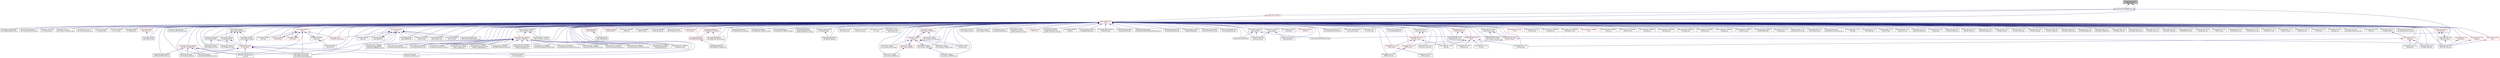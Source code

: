 digraph "libraries/AP_HAL/utility/BetterStream.h"
{
 // INTERACTIVE_SVG=YES
  edge [fontname="Helvetica",fontsize="10",labelfontname="Helvetica",labelfontsize="10"];
  node [fontname="Helvetica",fontsize="10",shape=record];
  Node1 [label="libraries/AP_HAL/utility\l/BetterStream.h",height=0.2,width=0.4,color="black", fillcolor="grey75", style="filled", fontcolor="black"];
  Node1 -> Node2 [dir="back",color="midnightblue",fontsize="10",style="solid",fontname="Helvetica"];
  Node2 [label="libraries/AP_HAL/UARTDriver.h",height=0.2,width=0.4,color="black", fillcolor="white", style="filled",URL="$UARTDriver_8h.html"];
  Node2 -> Node3 [dir="back",color="midnightblue",fontsize="10",style="solid",fontname="Helvetica"];
  Node3 [label="libraries/AP_HAL/HAL.h",height=0.2,width=0.4,color="red", fillcolor="white", style="filled",URL="$HAL_8h.html"];
  Node3 -> Node4 [dir="back",color="midnightblue",fontsize="10",style="solid",fontname="Helvetica"];
  Node4 [label="libraries/AP_HAL/AP\l_HAL.h",height=0.2,width=0.4,color="red", fillcolor="white", style="filled",URL="$AP__HAL_8h.html"];
  Node4 -> Node5 [dir="back",color="midnightblue",fontsize="10",style="solid",fontname="Helvetica"];
  Node5 [label="libraries/AC_AttitudeControl\l/AC_AttitudeControl.cpp",height=0.2,width=0.4,color="black", fillcolor="white", style="filled",URL="$AC__AttitudeControl_8cpp.html"];
  Node4 -> Node6 [dir="back",color="midnightblue",fontsize="10",style="solid",fontname="Helvetica"];
  Node6 [label="libraries/AC_AttitudeControl\l/AC_AttitudeControl_Heli.cpp",height=0.2,width=0.4,color="black", fillcolor="white", style="filled",URL="$AC__AttitudeControl__Heli_8cpp.html"];
  Node4 -> Node7 [dir="back",color="midnightblue",fontsize="10",style="solid",fontname="Helvetica"];
  Node7 [label="libraries/AC_AttitudeControl\l/AC_AttitudeControl_Multi.cpp",height=0.2,width=0.4,color="black", fillcolor="white", style="filled",URL="$AC__AttitudeControl__Multi_8cpp.html"];
  Node4 -> Node8 [dir="back",color="midnightblue",fontsize="10",style="solid",fontname="Helvetica"];
  Node8 [label="libraries/AC_AttitudeControl\l/AC_PosControl.cpp",height=0.2,width=0.4,color="black", fillcolor="white", style="filled",URL="$AC__PosControl_8cpp.html"];
  Node4 -> Node9 [dir="back",color="midnightblue",fontsize="10",style="solid",fontname="Helvetica"];
  Node9 [label="libraries/AC_Fence\l/AC_Fence.cpp",height=0.2,width=0.4,color="black", fillcolor="white", style="filled",URL="$AC__Fence_8cpp.html"];
  Node4 -> Node10 [dir="back",color="midnightblue",fontsize="10",style="solid",fontname="Helvetica"];
  Node10 [label="libraries/AC_InputManager\l/AC_InputManager.cpp",height=0.2,width=0.4,color="black", fillcolor="white", style="filled",URL="$AC__InputManager_8cpp.html"];
  Node4 -> Node11 [dir="back",color="midnightblue",fontsize="10",style="solid",fontname="Helvetica"];
  Node11 [label="libraries/AC_InputManager\l/AC_InputManager_Heli.cpp",height=0.2,width=0.4,color="black", fillcolor="white", style="filled",URL="$AC__InputManager__Heli_8cpp.html"];
  Node4 -> Node12 [dir="back",color="midnightblue",fontsize="10",style="solid",fontname="Helvetica"];
  Node12 [label="libraries/AC_PID/examples\l/AC_PID_test/AC_PID_test.cpp",height=0.2,width=0.4,color="black", fillcolor="white", style="filled",URL="$AC__PID__test_8cpp.html"];
  Node4 -> Node13 [dir="back",color="midnightblue",fontsize="10",style="solid",fontname="Helvetica"];
  Node13 [label="libraries/AC_PrecLand\l/AC_PrecLand.cpp",height=0.2,width=0.4,color="black", fillcolor="white", style="filled",URL="$AC__PrecLand_8cpp.html"];
  Node4 -> Node14 [dir="back",color="midnightblue",fontsize="10",style="solid",fontname="Helvetica"];
  Node14 [label="libraries/AC_PrecLand\l/AC_PrecLand_Companion.cpp",height=0.2,width=0.4,color="black", fillcolor="white", style="filled",URL="$AC__PrecLand__Companion_8cpp.html"];
  Node4 -> Node15 [dir="back",color="midnightblue",fontsize="10",style="solid",fontname="Helvetica"];
  Node15 [label="libraries/AC_PrecLand\l/AC_PrecLand_IRLock.cpp",height=0.2,width=0.4,color="black", fillcolor="white", style="filled",URL="$AC__PrecLand__IRLock_8cpp.html"];
  Node4 -> Node16 [dir="back",color="midnightblue",fontsize="10",style="solid",fontname="Helvetica"];
  Node16 [label="libraries/AC_Sprayer\l/AC_Sprayer.cpp",height=0.2,width=0.4,color="black", fillcolor="white", style="filled",URL="$AC__Sprayer_8cpp.html"];
  Node4 -> Node17 [dir="back",color="midnightblue",fontsize="10",style="solid",fontname="Helvetica"];
  Node17 [label="libraries/AC_WPNav\l/AC_Circle.cpp",height=0.2,width=0.4,color="black", fillcolor="white", style="filled",URL="$AC__Circle_8cpp.html"];
  Node4 -> Node18 [dir="back",color="midnightblue",fontsize="10",style="solid",fontname="Helvetica"];
  Node18 [label="libraries/AC_WPNav\l/AC_WPNav.cpp",height=0.2,width=0.4,color="black", fillcolor="white", style="filled",URL="$AC__WPNav_8cpp.html"];
  Node4 -> Node19 [dir="back",color="midnightblue",fontsize="10",style="solid",fontname="Helvetica"];
  Node19 [label="libraries/AP_ADC/AP\l_ADC_ADS7844.h",height=0.2,width=0.4,color="red", fillcolor="white", style="filled",URL="$AP__ADC__ADS7844_8h.html"];
  Node19 -> Node20 [dir="back",color="midnightblue",fontsize="10",style="solid",fontname="Helvetica"];
  Node20 [label="libraries/AP_ADC/AP\l_ADC_ADS7844.cpp",height=0.2,width=0.4,color="black", fillcolor="white", style="filled",URL="$AP__ADC__ADS7844_8cpp.html"];
  Node4 -> Node21 [dir="back",color="midnightblue",fontsize="10",style="solid",fontname="Helvetica"];
  Node21 [label="libraries/AP_ADC/AP\l_ADC_ADS1115.h",height=0.2,width=0.4,color="red", fillcolor="white", style="filled",URL="$AP__ADC__ADS1115_8h.html"];
  Node21 -> Node22 [dir="back",color="midnightblue",fontsize="10",style="solid",fontname="Helvetica"];
  Node22 [label="libraries/AP_ADC/AP\l_ADC_ADS1115.cpp",height=0.2,width=0.4,color="black", fillcolor="white", style="filled",URL="$AP__ADC__ADS1115_8cpp.html"];
  Node4 -> Node22 [dir="back",color="midnightblue",fontsize="10",style="solid",fontname="Helvetica"];
  Node4 -> Node20 [dir="back",color="midnightblue",fontsize="10",style="solid",fontname="Helvetica"];
  Node4 -> Node23 [dir="back",color="midnightblue",fontsize="10",style="solid",fontname="Helvetica"];
  Node23 [label="libraries/AP_ADC/examples\l/AP_ADC_test/AP_ADC_test.cpp",height=0.2,width=0.4,color="black", fillcolor="white", style="filled",URL="$AP__ADC__test_8cpp.html"];
  Node4 -> Node24 [dir="back",color="midnightblue",fontsize="10",style="solid",fontname="Helvetica"];
  Node24 [label="libraries/AP_ADC_AnalogSource\l/AP_ADC_AnalogSource.h",height=0.2,width=0.4,color="red", fillcolor="white", style="filled",URL="$AP__ADC__AnalogSource_8h.html"];
  Node24 -> Node25 [dir="back",color="midnightblue",fontsize="10",style="solid",fontname="Helvetica"];
  Node25 [label="libraries/AP_AHRS/examples\l/AHRS_Test/AHRS_Test.cpp",height=0.2,width=0.4,color="black", fillcolor="white", style="filled",URL="$AHRS__Test_8cpp.html"];
  Node24 -> Node26 [dir="back",color="midnightblue",fontsize="10",style="solid",fontname="Helvetica"];
  Node26 [label="libraries/AP_Airspeed\l/AP_Airspeed_analog.cpp",height=0.2,width=0.4,color="black", fillcolor="white", style="filled",URL="$AP__Airspeed__analog_8cpp.html"];
  Node24 -> Node27 [dir="back",color="midnightblue",fontsize="10",style="solid",fontname="Helvetica"];
  Node27 [label="libraries/AP_Airspeed\l/examples/Airspeed/Airspeed.cpp",height=0.2,width=0.4,color="black", fillcolor="white", style="filled",URL="$Airspeed_8cpp.html"];
  Node24 -> Node28 [dir="back",color="midnightblue",fontsize="10",style="solid",fontname="Helvetica"];
  Node28 [label="libraries/AP_GPS/examples\l/GPS_AUTO_test/GPS_AUTO\l_test.cpp",height=0.2,width=0.4,color="black", fillcolor="white", style="filled",URL="$GPS__AUTO__test_8cpp.html"];
  Node24 -> Node29 [dir="back",color="midnightblue",fontsize="10",style="solid",fontname="Helvetica"];
  Node29 [label="libraries/AP_GPS/examples\l/GPS_UBLOX_passthrough\l/GPS_UBLOX_passthrough.cpp",height=0.2,width=0.4,color="black", fillcolor="white", style="filled",URL="$GPS__UBLOX__passthrough_8cpp.html"];
  Node4 -> Node30 [dir="back",color="midnightblue",fontsize="10",style="solid",fontname="Helvetica"];
  Node30 [label="libraries/AP_AHRS/AP\l_AHRS_NavEKF.h",height=0.2,width=0.4,color="red", fillcolor="white", style="filled",URL="$AP__AHRS__NavEKF_8h.html"];
  Node4 -> Node31 [dir="back",color="midnightblue",fontsize="10",style="solid",fontname="Helvetica"];
  Node31 [label="libraries/AP_AHRS/AP\l_AHRS.cpp",height=0.2,width=0.4,color="black", fillcolor="white", style="filled",URL="$AP__AHRS_8cpp.html"];
  Node4 -> Node32 [dir="back",color="midnightblue",fontsize="10",style="solid",fontname="Helvetica"];
  Node32 [label="libraries/AP_AHRS/AP\l_AHRS_DCM.cpp",height=0.2,width=0.4,color="black", fillcolor="white", style="filled",URL="$AP__AHRS__DCM_8cpp.html"];
  Node4 -> Node33 [dir="back",color="midnightblue",fontsize="10",style="solid",fontname="Helvetica"];
  Node33 [label="libraries/AP_AHRS/AP\l_AHRS_NavEKF.cpp",height=0.2,width=0.4,color="black", fillcolor="white", style="filled",URL="$AP__AHRS__NavEKF_8cpp.html"];
  Node4 -> Node25 [dir="back",color="midnightblue",fontsize="10",style="solid",fontname="Helvetica"];
  Node4 -> Node34 [dir="back",color="midnightblue",fontsize="10",style="solid",fontname="Helvetica"];
  Node34 [label="libraries/AP_Airspeed\l/Airspeed_Calibration.cpp",height=0.2,width=0.4,color="black", fillcolor="white", style="filled",URL="$Airspeed__Calibration_8cpp.html"];
  Node4 -> Node35 [dir="back",color="midnightblue",fontsize="10",style="solid",fontname="Helvetica"];
  Node35 [label="libraries/AP_Airspeed\l/AP_Airspeed.h",height=0.2,width=0.4,color="red", fillcolor="white", style="filled",URL="$AP__Airspeed_8h.html"];
  Node35 -> Node34 [dir="back",color="midnightblue",fontsize="10",style="solid",fontname="Helvetica"];
  Node35 -> Node36 [dir="back",color="midnightblue",fontsize="10",style="solid",fontname="Helvetica"];
  Node36 [label="libraries/AP_Airspeed\l/AP_Airspeed.cpp",height=0.2,width=0.4,color="black", fillcolor="white", style="filled",URL="$AP__Airspeed_8cpp.html"];
  Node35 -> Node26 [dir="back",color="midnightblue",fontsize="10",style="solid",fontname="Helvetica"];
  Node35 -> Node27 [dir="back",color="midnightblue",fontsize="10",style="solid",fontname="Helvetica"];
  Node35 -> Node28 [dir="back",color="midnightblue",fontsize="10",style="solid",fontname="Helvetica"];
  Node35 -> Node29 [dir="back",color="midnightblue",fontsize="10",style="solid",fontname="Helvetica"];
  Node4 -> Node37 [dir="back",color="midnightblue",fontsize="10",style="solid",fontname="Helvetica"];
  Node37 [label="libraries/AP_Airspeed\l/AP_Airspeed_Backend.h",height=0.2,width=0.4,color="black", fillcolor="white", style="filled",URL="$AP__Airspeed__Backend_8h.html"];
  Node37 -> Node35 [dir="back",color="midnightblue",fontsize="10",style="solid",fontname="Helvetica"];
  Node37 -> Node38 [dir="back",color="midnightblue",fontsize="10",style="solid",fontname="Helvetica"];
  Node38 [label="libraries/AP_Airspeed\l/AP_Airspeed_analog.h",height=0.2,width=0.4,color="black", fillcolor="white", style="filled",URL="$AP__Airspeed__analog_8h.html"];
  Node38 -> Node35 [dir="back",color="midnightblue",fontsize="10",style="solid",fontname="Helvetica"];
  Node37 -> Node39 [dir="back",color="midnightblue",fontsize="10",style="solid",fontname="Helvetica"];
  Node39 [label="libraries/AP_Airspeed\l/AP_Airspeed_PX4.h",height=0.2,width=0.4,color="black", fillcolor="white", style="filled",URL="$AP__Airspeed__PX4_8h.html"];
  Node39 -> Node35 [dir="back",color="midnightblue",fontsize="10",style="solid",fontname="Helvetica"];
  Node39 -> Node40 [dir="back",color="midnightblue",fontsize="10",style="solid",fontname="Helvetica"];
  Node40 [label="libraries/AP_Airspeed\l/AP_Airspeed_PX4.cpp",height=0.2,width=0.4,color="black", fillcolor="white", style="filled",URL="$AP__Airspeed__PX4_8cpp.html"];
  Node37 -> Node41 [dir="back",color="midnightblue",fontsize="10",style="solid",fontname="Helvetica"];
  Node41 [label="libraries/AP_Airspeed\l/AP_Airspeed_I2C.h",height=0.2,width=0.4,color="black", fillcolor="white", style="filled",URL="$AP__Airspeed__I2C_8h.html"];
  Node41 -> Node35 [dir="back",color="midnightblue",fontsize="10",style="solid",fontname="Helvetica"];
  Node41 -> Node42 [dir="back",color="midnightblue",fontsize="10",style="solid",fontname="Helvetica"];
  Node42 [label="libraries/AP_Airspeed\l/AP_Airspeed_I2C.cpp",height=0.2,width=0.4,color="black", fillcolor="white", style="filled",URL="$AP__Airspeed__I2C_8cpp.html"];
  Node4 -> Node38 [dir="back",color="midnightblue",fontsize="10",style="solid",fontname="Helvetica"];
  Node4 -> Node39 [dir="back",color="midnightblue",fontsize="10",style="solid",fontname="Helvetica"];
  Node4 -> Node41 [dir="back",color="midnightblue",fontsize="10",style="solid",fontname="Helvetica"];
  Node4 -> Node36 [dir="back",color="midnightblue",fontsize="10",style="solid",fontname="Helvetica"];
  Node4 -> Node26 [dir="back",color="midnightblue",fontsize="10",style="solid",fontname="Helvetica"];
  Node4 -> Node42 [dir="back",color="midnightblue",fontsize="10",style="solid",fontname="Helvetica"];
  Node4 -> Node43 [dir="back",color="midnightblue",fontsize="10",style="solid",fontname="Helvetica"];
  Node43 [label="libraries/AP_Airspeed\l/AP_Airspeed_I2C_PX4.h",height=0.2,width=0.4,color="black", fillcolor="white", style="filled",URL="$AP__Airspeed__I2C__PX4_8h.html"];
  Node4 -> Node40 [dir="back",color="midnightblue",fontsize="10",style="solid",fontname="Helvetica"];
  Node4 -> Node27 [dir="back",color="midnightblue",fontsize="10",style="solid",fontname="Helvetica"];
  Node4 -> Node44 [dir="back",color="midnightblue",fontsize="10",style="solid",fontname="Helvetica"];
  Node44 [label="libraries/AP_Arming\l/AP_Arming.h",height=0.2,width=0.4,color="red", fillcolor="white", style="filled",URL="$AP__Arming_8h.html"];
  Node4 -> Node45 [dir="back",color="midnightblue",fontsize="10",style="solid",fontname="Helvetica"];
  Node45 [label="libraries/AP_Baro/AP\l_Baro.h",height=0.2,width=0.4,color="red", fillcolor="white", style="filled",URL="$AP__Baro_8h.html"];
  Node45 -> Node46 [dir="back",color="midnightblue",fontsize="10",style="solid",fontname="Helvetica"];
  Node46 [label="libraries/AP_Baro/AP\l_Baro.cpp",height=0.2,width=0.4,color="black", fillcolor="white", style="filled",URL="$AP__Baro_8cpp.html"];
  Node45 -> Node47 [dir="back",color="midnightblue",fontsize="10",style="solid",fontname="Helvetica"];
  Node47 [label="libraries/AP_Baro/AP\l_Baro_MS5611.h",height=0.2,width=0.4,color="black", fillcolor="white", style="filled",URL="$AP__Baro__MS5611_8h.html"];
  Node47 -> Node45 [dir="back",color="midnightblue",fontsize="10",style="solid",fontname="Helvetica"];
  Node45 -> Node48 [dir="back",color="midnightblue",fontsize="10",style="solid",fontname="Helvetica"];
  Node48 [label="libraries/AP_Baro/AP\l_Baro_BMP085.cpp",height=0.2,width=0.4,color="black", fillcolor="white", style="filled",URL="$AP__Baro__BMP085_8cpp.html"];
  Node45 -> Node49 [dir="back",color="midnightblue",fontsize="10",style="solid",fontname="Helvetica"];
  Node49 [label="libraries/AP_Baro/AP\l_Baro_HIL.cpp",height=0.2,width=0.4,color="black", fillcolor="white", style="filled",URL="$AP__Baro__HIL_8cpp.html"];
  Node45 -> Node50 [dir="back",color="midnightblue",fontsize="10",style="solid",fontname="Helvetica"];
  Node50 [label="libraries/AP_Baro/AP\l_Baro_MS5611.cpp",height=0.2,width=0.4,color="black", fillcolor="white", style="filled",URL="$AP__Baro__MS5611_8cpp.html"];
  Node45 -> Node51 [dir="back",color="midnightblue",fontsize="10",style="solid",fontname="Helvetica"];
  Node51 [label="libraries/AP_Baro/AP\l_Baro_PX4.cpp",height=0.2,width=0.4,color="black", fillcolor="white", style="filled",URL="$AP__Baro__PX4_8cpp.html"];
  Node45 -> Node52 [dir="back",color="midnightblue",fontsize="10",style="solid",fontname="Helvetica"];
  Node52 [label="libraries/AP_Baro/examples\l/BARO_generic/BARO_generic.cpp",height=0.2,width=0.4,color="black", fillcolor="white", style="filled",URL="$BARO__generic_8cpp.html"];
  Node45 -> Node53 [dir="back",color="midnightblue",fontsize="10",style="solid",fontname="Helvetica"];
  Node53 [label="libraries/AP_Frsky\l_Telem/AP_Frsky_Telem.h",height=0.2,width=0.4,color="red", fillcolor="white", style="filled",URL="$AP__Frsky__Telem_8h.html"];
  Node45 -> Node28 [dir="back",color="midnightblue",fontsize="10",style="solid",fontname="Helvetica"];
  Node45 -> Node29 [dir="back",color="midnightblue",fontsize="10",style="solid",fontname="Helvetica"];
  Node45 -> Node54 [dir="back",color="midnightblue",fontsize="10",style="solid",fontname="Helvetica"];
  Node54 [label="libraries/AP_HAL_FLYMAPLE\l/examples/AP_Baro_BMP085\l_test/AP_Baro_BMP085_test.cpp",height=0.2,width=0.4,color="black", fillcolor="white", style="filled",URL="$AP__Baro__BMP085__test_8cpp.html"];
  Node4 -> Node47 [dir="back",color="midnightblue",fontsize="10",style="solid",fontname="Helvetica"];
  Node4 -> Node46 [dir="back",color="midnightblue",fontsize="10",style="solid",fontname="Helvetica"];
  Node4 -> Node48 [dir="back",color="midnightblue",fontsize="10",style="solid",fontname="Helvetica"];
  Node4 -> Node49 [dir="back",color="midnightblue",fontsize="10",style="solid",fontname="Helvetica"];
  Node4 -> Node50 [dir="back",color="midnightblue",fontsize="10",style="solid",fontname="Helvetica"];
  Node4 -> Node51 [dir="back",color="midnightblue",fontsize="10",style="solid",fontname="Helvetica"];
  Node4 -> Node52 [dir="back",color="midnightblue",fontsize="10",style="solid",fontname="Helvetica"];
  Node4 -> Node55 [dir="back",color="midnightblue",fontsize="10",style="solid",fontname="Helvetica"];
  Node55 [label="libraries/AP_BattMonitor\l/AP_BattMonitor_Backend.h",height=0.2,width=0.4,color="red", fillcolor="white", style="filled",URL="$AP__BattMonitor__Backend_8h.html"];
  Node55 -> Node56 [dir="back",color="midnightblue",fontsize="10",style="solid",fontname="Helvetica"];
  Node56 [label="libraries/AP_BattMonitor\l/AP_BattMonitor_Bebop.h",height=0.2,width=0.4,color="red", fillcolor="white", style="filled",URL="$AP__BattMonitor__Bebop_8h.html"];
  Node56 -> Node57 [dir="back",color="midnightblue",fontsize="10",style="solid",fontname="Helvetica"];
  Node57 [label="libraries/AP_BattMonitor\l/AP_BattMonitor_Bebop.cpp",height=0.2,width=0.4,color="black", fillcolor="white", style="filled",URL="$AP__BattMonitor__Bebop_8cpp.html"];
  Node55 -> Node58 [dir="back",color="midnightblue",fontsize="10",style="solid",fontname="Helvetica"];
  Node58 [label="libraries/AP_BattMonitor\l/AP_BattMonitor_Backend.cpp",height=0.2,width=0.4,color="black", fillcolor="white", style="filled",URL="$AP__BattMonitor__Backend_8cpp.html"];
  Node4 -> Node56 [dir="back",color="midnightblue",fontsize="10",style="solid",fontname="Helvetica"];
  Node4 -> Node59 [dir="back",color="midnightblue",fontsize="10",style="solid",fontname="Helvetica"];
  Node59 [label="libraries/AP_BattMonitor\l/AP_BattMonitor_Analog.cpp",height=0.2,width=0.4,color="black", fillcolor="white", style="filled",URL="$AP__BattMonitor__Analog_8cpp.html"];
  Node4 -> Node58 [dir="back",color="midnightblue",fontsize="10",style="solid",fontname="Helvetica"];
  Node4 -> Node57 [dir="back",color="midnightblue",fontsize="10",style="solid",fontname="Helvetica"];
  Node4 -> Node60 [dir="back",color="midnightblue",fontsize="10",style="solid",fontname="Helvetica"];
  Node60 [label="libraries/AP_BattMonitor\l/AP_BattMonitor_SMBus_I2C.cpp",height=0.2,width=0.4,color="black", fillcolor="white", style="filled",URL="$AP__BattMonitor__SMBus__I2C_8cpp.html"];
  Node4 -> Node61 [dir="back",color="midnightblue",fontsize="10",style="solid",fontname="Helvetica"];
  Node61 [label="libraries/AP_BattMonitor\l/AP_BattMonitor_SMBus_PX4.cpp",height=0.2,width=0.4,color="black", fillcolor="white", style="filled",URL="$AP__BattMonitor__SMBus__PX4_8cpp.html"];
  Node4 -> Node62 [dir="back",color="midnightblue",fontsize="10",style="solid",fontname="Helvetica"];
  Node62 [label="libraries/AP_BattMonitor\l/examples/AP_BattMonitor\l_test/AP_BattMonitor_test.cpp",height=0.2,width=0.4,color="black", fillcolor="white", style="filled",URL="$AP__BattMonitor__test_8cpp.html"];
  Node4 -> Node63 [dir="back",color="midnightblue",fontsize="10",style="solid",fontname="Helvetica"];
  Node63 [label="libraries/AP_BoardConfig\l/AP_BoardConfig.cpp",height=0.2,width=0.4,color="black", fillcolor="white", style="filled",URL="$AP__BoardConfig_8cpp.html"];
  Node4 -> Node64 [dir="back",color="midnightblue",fontsize="10",style="solid",fontname="Helvetica"];
  Node64 [label="libraries/AP_BoardConfig\l/AP_BoardConfig.h",height=0.2,width=0.4,color="black", fillcolor="white", style="filled",URL="$AP__BoardConfig_8h.html"];
  Node64 -> Node63 [dir="back",color="midnightblue",fontsize="10",style="solid",fontname="Helvetica"];
  Node4 -> Node65 [dir="back",color="midnightblue",fontsize="10",style="solid",fontname="Helvetica"];
  Node65 [label="libraries/AP_Camera\l/AP_Camera.cpp",height=0.2,width=0.4,color="black", fillcolor="white", style="filled",URL="$AP__Camera_8cpp.html"];
  Node4 -> Node66 [dir="back",color="midnightblue",fontsize="10",style="solid",fontname="Helvetica"];
  Node66 [label="libraries/AP_Common\l/AP_Common.cpp",height=0.2,width=0.4,color="black", fillcolor="white", style="filled",URL="$AP__Common_8cpp.html"];
  Node4 -> Node67 [dir="back",color="midnightblue",fontsize="10",style="solid",fontname="Helvetica"];
  Node67 [label="libraries/AP_Common\l/c++.cpp",height=0.2,width=0.4,color="black", fillcolor="white", style="filled",URL="$c_09_09_8cpp.html"];
  Node4 -> Node68 [dir="back",color="midnightblue",fontsize="10",style="solid",fontname="Helvetica"];
  Node68 [label="libraries/AP_Common\l/examples/AP_Common\l/AP_Common.cpp",height=0.2,width=0.4,color="black", fillcolor="white", style="filled",URL="$examples_2AP__Common_2AP__Common_8cpp.html"];
  Node4 -> Node69 [dir="back",color="midnightblue",fontsize="10",style="solid",fontname="Helvetica"];
  Node69 [label="libraries/AP_Compass\l/AP_Compass_HMC5843.h",height=0.2,width=0.4,color="red", fillcolor="white", style="filled",URL="$AP__Compass__HMC5843_8h.html"];
  Node69 -> Node70 [dir="back",color="midnightblue",fontsize="10",style="solid",fontname="Helvetica"];
  Node70 [label="libraries/AP_Compass\l/Compass.h",height=0.2,width=0.4,color="red", fillcolor="white", style="filled",URL="$Compass_8h.html"];
  Node70 -> Node69 [dir="back",color="midnightblue",fontsize="10",style="solid",fontname="Helvetica"];
  Node70 -> Node71 [dir="back",color="midnightblue",fontsize="10",style="solid",fontname="Helvetica"];
  Node71 [label="libraries/AP_Compass\l/AP_Compass_AK8963.h",height=0.2,width=0.4,color="red", fillcolor="white", style="filled",URL="$AP__Compass__AK8963_8h.html"];
  Node71 -> Node70 [dir="back",color="midnightblue",fontsize="10",style="solid",fontname="Helvetica"];
  Node71 -> Node72 [dir="back",color="midnightblue",fontsize="10",style="solid",fontname="Helvetica"];
  Node72 [label="libraries/AP_Compass\l/AP_Compass_AK8963.cpp",height=0.2,width=0.4,color="black", fillcolor="white", style="filled",URL="$AP__Compass__AK8963_8cpp.html"];
  Node70 -> Node73 [dir="back",color="midnightblue",fontsize="10",style="solid",fontname="Helvetica"];
  Node73 [label="libraries/AP_Compass\l/AP_Compass_LSM303D.h",height=0.2,width=0.4,color="black", fillcolor="white", style="filled",URL="$AP__Compass__LSM303D_8h.html"];
  Node73 -> Node70 [dir="back",color="midnightblue",fontsize="10",style="solid",fontname="Helvetica"];
  Node73 -> Node74 [dir="back",color="midnightblue",fontsize="10",style="solid",fontname="Helvetica"];
  Node74 [label="libraries/AP_Compass\l/AP_Compass_LSM303D.cpp",height=0.2,width=0.4,color="black", fillcolor="white", style="filled",URL="$AP__Compass__LSM303D_8cpp.html"];
  Node70 -> Node75 [dir="back",color="midnightblue",fontsize="10",style="solid",fontname="Helvetica"];
  Node75 [label="libraries/AP_Compass\l/AP_Compass_Backend.cpp",height=0.2,width=0.4,color="black", fillcolor="white", style="filled",URL="$AP__Compass__Backend_8cpp.html"];
  Node70 -> Node76 [dir="back",color="midnightblue",fontsize="10",style="solid",fontname="Helvetica"];
  Node76 [label="libraries/AP_Compass\l/AP_Compass_Calibration.cpp",height=0.2,width=0.4,color="black", fillcolor="white", style="filled",URL="$AP__Compass__Calibration_8cpp.html"];
  Node70 -> Node77 [dir="back",color="midnightblue",fontsize="10",style="solid",fontname="Helvetica"];
  Node77 [label="libraries/AP_Compass\l/Compass.cpp",height=0.2,width=0.4,color="black", fillcolor="white", style="filled",URL="$Compass_8cpp.html"];
  Node69 -> Node78 [dir="back",color="midnightblue",fontsize="10",style="solid",fontname="Helvetica"];
  Node78 [label="libraries/AP_Compass\l/AP_Compass_HMC5843.cpp",height=0.2,width=0.4,color="black", fillcolor="white", style="filled",URL="$AP__Compass__HMC5843_8cpp.html"];
  Node4 -> Node70 [dir="back",color="midnightblue",fontsize="10",style="solid",fontname="Helvetica"];
  Node4 -> Node71 [dir="back",color="midnightblue",fontsize="10",style="solid",fontname="Helvetica"];
  Node4 -> Node73 [dir="back",color="midnightblue",fontsize="10",style="solid",fontname="Helvetica"];
  Node4 -> Node72 [dir="back",color="midnightblue",fontsize="10",style="solid",fontname="Helvetica"];
  Node4 -> Node75 [dir="back",color="midnightblue",fontsize="10",style="solid",fontname="Helvetica"];
  Node4 -> Node76 [dir="back",color="midnightblue",fontsize="10",style="solid",fontname="Helvetica"];
  Node4 -> Node79 [dir="back",color="midnightblue",fontsize="10",style="solid",fontname="Helvetica"];
  Node79 [label="libraries/AP_Compass\l/AP_Compass_HIL.cpp",height=0.2,width=0.4,color="black", fillcolor="white", style="filled",URL="$AP__Compass__HIL_8cpp.html"];
  Node4 -> Node78 [dir="back",color="midnightblue",fontsize="10",style="solid",fontname="Helvetica"];
  Node4 -> Node74 [dir="back",color="midnightblue",fontsize="10",style="solid",fontname="Helvetica"];
  Node4 -> Node80 [dir="back",color="midnightblue",fontsize="10",style="solid",fontname="Helvetica"];
  Node80 [label="libraries/AP_Compass\l/AP_Compass_PX4.cpp",height=0.2,width=0.4,color="black", fillcolor="white", style="filled",URL="$AP__Compass__PX4_8cpp.html"];
  Node4 -> Node77 [dir="back",color="midnightblue",fontsize="10",style="solid",fontname="Helvetica"];
  Node4 -> Node81 [dir="back",color="midnightblue",fontsize="10",style="solid",fontname="Helvetica"];
  Node81 [label="libraries/AP_Compass\l/CompassCalibrator.cpp",height=0.2,width=0.4,color="black", fillcolor="white", style="filled",URL="$CompassCalibrator_8cpp.html"];
  Node4 -> Node82 [dir="back",color="midnightblue",fontsize="10",style="solid",fontname="Helvetica"];
  Node82 [label="libraries/AP_Compass\l/examples/AP_Compass\l_test/AP_Compass_test.cpp",height=0.2,width=0.4,color="black", fillcolor="white", style="filled",URL="$AP__Compass__test_8cpp.html"];
  Node4 -> Node83 [dir="back",color="midnightblue",fontsize="10",style="solid",fontname="Helvetica"];
  Node83 [label="libraries/AP_Curve\l/AP_Curve.h",height=0.2,width=0.4,color="red", fillcolor="white", style="filled",URL="$AP__Curve_8h.html",tooltip="used to transforms a pwm value to account for the non-linear pwm->thrust values of normal ESC+motors ..."];
  Node4 -> Node84 [dir="back",color="midnightblue",fontsize="10",style="solid",fontname="Helvetica"];
  Node84 [label="libraries/AP_Declination\l/examples/AP_Declination\l_test/AP_Declination_test.cpp",height=0.2,width=0.4,color="black", fillcolor="white", style="filled",URL="$AP__Declination__test_8cpp.html"];
  Node4 -> Node85 [dir="back",color="midnightblue",fontsize="10",style="solid",fontname="Helvetica"];
  Node85 [label="libraries/AP_EPM/AP\l_EPM.cpp",height=0.2,width=0.4,color="black", fillcolor="white", style="filled",URL="$AP__EPM_8cpp.html"];
  Node4 -> Node53 [dir="back",color="midnightblue",fontsize="10",style="solid",fontname="Helvetica"];
  Node4 -> Node86 [dir="back",color="midnightblue",fontsize="10",style="solid",fontname="Helvetica"];
  Node86 [label="libraries/AP_GPS/AP\l_GPS.cpp",height=0.2,width=0.4,color="black", fillcolor="white", style="filled",URL="$AP__GPS_8cpp.html"];
  Node4 -> Node87 [dir="back",color="midnightblue",fontsize="10",style="solid",fontname="Helvetica"];
  Node87 [label="libraries/AP_GPS/AP\l_GPS.h",height=0.2,width=0.4,color="red", fillcolor="white", style="filled",URL="$AP__GPS_8h.html"];
  Node87 -> Node53 [dir="back",color="midnightblue",fontsize="10",style="solid",fontname="Helvetica"];
  Node87 -> Node86 [dir="back",color="midnightblue",fontsize="10",style="solid",fontname="Helvetica"];
  Node87 -> Node88 [dir="back",color="midnightblue",fontsize="10",style="solid",fontname="Helvetica"];
  Node88 [label="libraries/AP_GPS/AP\l_GPS_UBLOX.h",height=0.2,width=0.4,color="red", fillcolor="white", style="filled",URL="$AP__GPS__UBLOX_8h.html"];
  Node88 -> Node87 [dir="back",color="midnightblue",fontsize="10",style="solid",fontname="Helvetica"];
  Node87 -> Node89 [dir="back",color="midnightblue",fontsize="10",style="solid",fontname="Helvetica"];
  Node89 [label="libraries/AP_GPS/AP\l_GPS_SIRF.h",height=0.2,width=0.4,color="red", fillcolor="white", style="filled",URL="$AP__GPS__SIRF_8h.html"];
  Node89 -> Node87 [dir="back",color="midnightblue",fontsize="10",style="solid",fontname="Helvetica"];
  Node87 -> Node90 [dir="back",color="midnightblue",fontsize="10",style="solid",fontname="Helvetica"];
  Node90 [label="libraries/AP_GPS/AP\l_GPS_PX4.h",height=0.2,width=0.4,color="black", fillcolor="white", style="filled",URL="$AP__GPS__PX4_8h.html"];
  Node90 -> Node87 [dir="back",color="midnightblue",fontsize="10",style="solid",fontname="Helvetica"];
  Node90 -> Node91 [dir="back",color="midnightblue",fontsize="10",style="solid",fontname="Helvetica"];
  Node91 [label="libraries/AP_GPS/AP\l_GPS_PX4.cpp",height=0.2,width=0.4,color="black", fillcolor="white", style="filled",URL="$AP__GPS__PX4_8cpp.html"];
  Node87 -> Node28 [dir="back",color="midnightblue",fontsize="10",style="solid",fontname="Helvetica"];
  Node87 -> Node29 [dir="back",color="midnightblue",fontsize="10",style="solid",fontname="Helvetica"];
  Node4 -> Node88 [dir="back",color="midnightblue",fontsize="10",style="solid",fontname="Helvetica"];
  Node4 -> Node89 [dir="back",color="midnightblue",fontsize="10",style="solid",fontname="Helvetica"];
  Node4 -> Node90 [dir="back",color="midnightblue",fontsize="10",style="solid",fontname="Helvetica"];
  Node4 -> Node91 [dir="back",color="midnightblue",fontsize="10",style="solid",fontname="Helvetica"];
  Node4 -> Node28 [dir="back",color="midnightblue",fontsize="10",style="solid",fontname="Helvetica"];
  Node4 -> Node29 [dir="back",color="midnightblue",fontsize="10",style="solid",fontname="Helvetica"];
  Node4 -> Node92 [dir="back",color="midnightblue",fontsize="10",style="solid",fontname="Helvetica"];
  Node92 [label="libraries/AP_HAL/examples\l/AnalogIn/AnalogIn.cpp",height=0.2,width=0.4,color="black", fillcolor="white", style="filled",URL="$examples_2AnalogIn_2AnalogIn_8cpp.html"];
  Node4 -> Node93 [dir="back",color="midnightblue",fontsize="10",style="solid",fontname="Helvetica"];
  Node93 [label="libraries/AP_HAL/examples\l/Printf/Printf.cpp",height=0.2,width=0.4,color="black", fillcolor="white", style="filled",URL="$Printf_8cpp.html"];
  Node4 -> Node94 [dir="back",color="midnightblue",fontsize="10",style="solid",fontname="Helvetica"];
  Node94 [label="libraries/AP_HAL/examples\l/RCInput/RCInput.cpp",height=0.2,width=0.4,color="black", fillcolor="white", style="filled",URL="$examples_2RCInput_2RCInput_8cpp.html"];
  Node4 -> Node95 [dir="back",color="midnightblue",fontsize="10",style="solid",fontname="Helvetica"];
  Node95 [label="libraries/AP_HAL/examples\l/RCInputToRCOutput/RCInputToRCOutput.cpp",height=0.2,width=0.4,color="black", fillcolor="white", style="filled",URL="$RCInputToRCOutput_8cpp.html"];
  Node4 -> Node96 [dir="back",color="midnightblue",fontsize="10",style="solid",fontname="Helvetica"];
  Node96 [label="libraries/AP_HAL/examples\l/RCOutput/RCOutput.cpp",height=0.2,width=0.4,color="black", fillcolor="white", style="filled",URL="$examples_2RCOutput_2RCOutput_8cpp.html"];
  Node4 -> Node97 [dir="back",color="midnightblue",fontsize="10",style="solid",fontname="Helvetica"];
  Node97 [label="libraries/AP_HAL/examples\l/Storage/Storage.cpp",height=0.2,width=0.4,color="black", fillcolor="white", style="filled",URL="$examples_2Storage_2Storage_8cpp.html"];
  Node4 -> Node98 [dir="back",color="midnightblue",fontsize="10",style="solid",fontname="Helvetica"];
  Node98 [label="libraries/AP_HAL/examples\l/UART_test/UART_test.cpp",height=0.2,width=0.4,color="black", fillcolor="white", style="filled",URL="$UART__test_8cpp.html"];
  Node4 -> Node99 [dir="back",color="midnightblue",fontsize="10",style="solid",fontname="Helvetica"];
  Node99 [label="libraries/AP_HAL/UARTDriver.cpp",height=0.2,width=0.4,color="black", fillcolor="white", style="filled",URL="$UARTDriver_8cpp.html"];
  Node4 -> Node100 [dir="back",color="midnightblue",fontsize="10",style="solid",fontname="Helvetica"];
  Node100 [label="libraries/AP_HAL/utility\l/print_vprintf.h",height=0.2,width=0.4,color="black", fillcolor="white", style="filled",URL="$print__vprintf_8h.html"];
  Node100 -> Node99 [dir="back",color="midnightblue",fontsize="10",style="solid",fontname="Helvetica"];
  Node100 -> Node101 [dir="back",color="midnightblue",fontsize="10",style="solid",fontname="Helvetica"];
  Node101 [label="libraries/AP_HAL/Util.cpp",height=0.2,width=0.4,color="black", fillcolor="white", style="filled",URL="$Util_8cpp.html"];
  Node100 -> Node102 [dir="back",color="midnightblue",fontsize="10",style="solid",fontname="Helvetica"];
  Node102 [label="libraries/AP_HAL/utility\l/print_vprintf.cpp",height=0.2,width=0.4,color="black", fillcolor="white", style="filled",URL="$print__vprintf_8cpp.html"];
  Node4 -> Node101 [dir="back",color="midnightblue",fontsize="10",style="solid",fontname="Helvetica"];
  Node4 -> Node103 [dir="back",color="midnightblue",fontsize="10",style="solid",fontname="Helvetica"];
  Node103 [label="libraries/AP_HAL/utility\l/ftoa_engine.h",height=0.2,width=0.4,color="black", fillcolor="white", style="filled",URL="$ftoa__engine_8h.html"];
  Node103 -> Node104 [dir="back",color="midnightblue",fontsize="10",style="solid",fontname="Helvetica"];
  Node104 [label="libraries/AP_HAL/utility\l/ftoa_engine.cpp",height=0.2,width=0.4,color="black", fillcolor="white", style="filled",URL="$ftoa__engine_8cpp.html"];
  Node103 -> Node102 [dir="back",color="midnightblue",fontsize="10",style="solid",fontname="Helvetica"];
  Node4 -> Node104 [dir="back",color="midnightblue",fontsize="10",style="solid",fontname="Helvetica"];
  Node4 -> Node102 [dir="back",color="midnightblue",fontsize="10",style="solid",fontname="Helvetica"];
  Node4 -> Node105 [dir="back",color="midnightblue",fontsize="10",style="solid",fontname="Helvetica"];
  Node105 [label="libraries/AP_HAL/utility\l/Socket.cpp",height=0.2,width=0.4,color="black", fillcolor="white", style="filled",URL="$Socket_8cpp.html"];
  Node4 -> Node106 [dir="back",color="midnightblue",fontsize="10",style="solid",fontname="Helvetica"];
  Node106 [label="libraries/AP_HAL/utility\l/Socket.h",height=0.2,width=0.4,color="red", fillcolor="white", style="filled",URL="$Socket_8h.html"];
  Node4 -> Node107 [dir="back",color="midnightblue",fontsize="10",style="solid",fontname="Helvetica"];
  Node107 [label="libraries/AP_HAL_Empty\l/AP_HAL_Empty.h",height=0.2,width=0.4,color="red", fillcolor="white", style="filled",URL="$AP__HAL__Empty_8h.html"];
  Node107 -> Node108 [dir="back",color="midnightblue",fontsize="10",style="solid",fontname="Helvetica"];
  Node108 [label="libraries/AP_HAL_Linux\l/HAL_Linux_Class.cpp",height=0.2,width=0.4,color="black", fillcolor="white", style="filled",URL="$HAL__Linux__Class_8cpp.html"];
  Node107 -> Node109 [dir="back",color="midnightblue",fontsize="10",style="solid",fontname="Helvetica"];
  Node109 [label="libraries/AP_HAL_PX4\l/HAL_PX4_Class.cpp",height=0.2,width=0.4,color="black", fillcolor="white", style="filled",URL="$HAL__PX4__Class_8cpp.html"];
  Node4 -> Node110 [dir="back",color="midnightblue",fontsize="10",style="solid",fontname="Helvetica"];
  Node110 [label="libraries/AP_HAL_Empty\l/HAL_Empty_Class.h",height=0.2,width=0.4,color="black", fillcolor="white", style="filled",URL="$HAL__Empty__Class_8h.html"];
  Node110 -> Node107 [dir="back",color="midnightblue",fontsize="10",style="solid",fontname="Helvetica"];
  Node110 -> Node111 [dir="back",color="midnightblue",fontsize="10",style="solid",fontname="Helvetica"];
  Node111 [label="libraries/AP_HAL_Empty\l/HAL_Empty_Class.cpp",height=0.2,width=0.4,color="black", fillcolor="white", style="filled",URL="$HAL__Empty__Class_8cpp.html"];
  Node4 -> Node112 [dir="back",color="midnightblue",fontsize="10",style="solid",fontname="Helvetica"];
  Node112 [label="libraries/AP_HAL_Empty\l/Util.h",height=0.2,width=0.4,color="red", fillcolor="white", style="filled",URL="$Empty_2Util_8h.html"];
  Node4 -> Node111 [dir="back",color="midnightblue",fontsize="10",style="solid",fontname="Helvetica"];
  Node4 -> Node113 [dir="back",color="midnightblue",fontsize="10",style="solid",fontname="Helvetica"];
  Node113 [label="libraries/AP_HAL_Empty\l/I2CDriver.cpp",height=0.2,width=0.4,color="black", fillcolor="white", style="filled",URL="$AP__HAL__Empty_2I2CDriver_8cpp.html"];
  Node4 -> Node114 [dir="back",color="midnightblue",fontsize="10",style="solid",fontname="Helvetica"];
  Node114 [label="libraries/AP_HAL_FLYMAPLE\l/AnalogIn.cpp",height=0.2,width=0.4,color="black", fillcolor="white", style="filled",URL="$FLYMAPLE_2AnalogIn_8cpp.html"];
  Node4 -> Node115 [dir="back",color="midnightblue",fontsize="10",style="solid",fontname="Helvetica"];
  Node115 [label="libraries/AP_HAL_FLYMAPLE\l/AP_HAL_FLYMAPLE.h",height=0.2,width=0.4,color="red", fillcolor="white", style="filled",URL="$AP__HAL__FLYMAPLE_8h.html"];
  Node115 -> Node116 [dir="back",color="midnightblue",fontsize="10",style="solid",fontname="Helvetica"];
  Node116 [label="libraries/AP_HAL_FLYMAPLE\l/examples/AnalogIn/AnalogIn.cpp",height=0.2,width=0.4,color="black", fillcolor="white", style="filled",URL="$FLYMAPLE_2examples_2AnalogIn_2AnalogIn_8cpp.html"];
  Node115 -> Node54 [dir="back",color="midnightblue",fontsize="10",style="solid",fontname="Helvetica"];
  Node115 -> Node117 [dir="back",color="midnightblue",fontsize="10",style="solid",fontname="Helvetica"];
  Node117 [label="libraries/AP_HAL_FLYMAPLE\l/examples/Blink/Blink.cpp",height=0.2,width=0.4,color="black", fillcolor="white", style="filled",URL="$Blink_8cpp.html"];
  Node115 -> Node118 [dir="back",color="midnightblue",fontsize="10",style="solid",fontname="Helvetica"];
  Node118 [label="libraries/AP_HAL_FLYMAPLE\l/examples/Console/Console.cpp",height=0.2,width=0.4,color="black", fillcolor="white", style="filled",URL="$AP__HAL__FLYMAPLE_2examples_2Console_2Console_8cpp.html"];
  Node115 -> Node119 [dir="back",color="midnightblue",fontsize="10",style="solid",fontname="Helvetica"];
  Node119 [label="libraries/AP_HAL_FLYMAPLE\l/examples/empty_example\l/empty_example.cpp",height=0.2,width=0.4,color="black", fillcolor="white", style="filled",URL="$empty__example_8cpp.html"];
  Node115 -> Node120 [dir="back",color="midnightblue",fontsize="10",style="solid",fontname="Helvetica"];
  Node120 [label="libraries/AP_HAL_FLYMAPLE\l/examples/I2CDriver_HMC5883L\l/I2CDriver_HMC5883L.cpp",height=0.2,width=0.4,color="black", fillcolor="white", style="filled",URL="$I2CDriver__HMC5883L_8cpp.html"];
  Node115 -> Node121 [dir="back",color="midnightblue",fontsize="10",style="solid",fontname="Helvetica"];
  Node121 [label="libraries/AP_HAL_FLYMAPLE\l/examples/RCInput/RCInput.cpp",height=0.2,width=0.4,color="black", fillcolor="white", style="filled",URL="$FLYMAPLE_2examples_2RCInput_2RCInput_8cpp.html"];
  Node115 -> Node122 [dir="back",color="midnightblue",fontsize="10",style="solid",fontname="Helvetica"];
  Node122 [label="libraries/AP_HAL_FLYMAPLE\l/examples/RCPassthroughTest\l/RCPassthroughTest.cpp",height=0.2,width=0.4,color="black", fillcolor="white", style="filled",URL="$RCPassthroughTest_8cpp.html"];
  Node115 -> Node123 [dir="back",color="midnightblue",fontsize="10",style="solid",fontname="Helvetica"];
  Node123 [label="libraries/AP_HAL_FLYMAPLE\l/examples/Scheduler/Scheduler.cpp",height=0.2,width=0.4,color="black", fillcolor="white", style="filled",URL="$AP__HAL__FLYMAPLE_2examples_2Scheduler_2Scheduler_8cpp.html"];
  Node115 -> Node124 [dir="back",color="midnightblue",fontsize="10",style="solid",fontname="Helvetica"];
  Node124 [label="libraries/AP_HAL_FLYMAPLE\l/examples/Semaphore/Semaphore.cpp",height=0.2,width=0.4,color="black", fillcolor="white", style="filled",URL="$Semaphore_8cpp.html"];
  Node115 -> Node125 [dir="back",color="midnightblue",fontsize="10",style="solid",fontname="Helvetica"];
  Node125 [label="libraries/AP_HAL_FLYMAPLE\l/examples/SPIDriver/SPIDriver.cpp",height=0.2,width=0.4,color="black", fillcolor="white", style="filled",URL="$AP__HAL__FLYMAPLE_2examples_2SPIDriver_2SPIDriver_8cpp.html"];
  Node115 -> Node126 [dir="back",color="midnightblue",fontsize="10",style="solid",fontname="Helvetica"];
  Node126 [label="libraries/AP_HAL_FLYMAPLE\l/examples/Storage/Storage.cpp",height=0.2,width=0.4,color="black", fillcolor="white", style="filled",URL="$FLYMAPLE_2examples_2Storage_2Storage_8cpp.html"];
  Node115 -> Node127 [dir="back",color="midnightblue",fontsize="10",style="solid",fontname="Helvetica"];
  Node127 [label="libraries/AP_HAL_FLYMAPLE\l/examples/UARTDriver/UARTDriver.cpp",height=0.2,width=0.4,color="black", fillcolor="white", style="filled",URL="$FLYMAPLE_2examples_2UARTDriver_2UARTDriver_8cpp.html"];
  Node115 -> Node128 [dir="back",color="midnightblue",fontsize="10",style="solid",fontname="Helvetica"];
  Node128 [label="libraries/AP_HAL_FLYMAPLE\l/examples/UtilityStringTest\l/UtilityStringTest.cpp",height=0.2,width=0.4,color="black", fillcolor="white", style="filled",URL="$UtilityStringTest_8cpp.html"];
  Node115 -> Node129 [dir="back",color="midnightblue",fontsize="10",style="solid",fontname="Helvetica"];
  Node129 [label="libraries/AP_HAL_FLYMAPLE\l/Semaphores.cpp",height=0.2,width=0.4,color="black", fillcolor="white", style="filled",URL="$AP__HAL__FLYMAPLE_2Semaphores_8cpp.html"];
  Node4 -> Node130 [dir="back",color="midnightblue",fontsize="10",style="solid",fontname="Helvetica"];
  Node130 [label="libraries/AP_HAL_FLYMAPLE\l/HAL_FLYMAPLE_Class.h",height=0.2,width=0.4,color="black", fillcolor="white", style="filled",URL="$HAL__FLYMAPLE__Class_8h.html"];
  Node130 -> Node115 [dir="back",color="midnightblue",fontsize="10",style="solid",fontname="Helvetica"];
  Node130 -> Node131 [dir="back",color="midnightblue",fontsize="10",style="solid",fontname="Helvetica"];
  Node131 [label="libraries/AP_HAL_FLYMAPLE\l/HAL_FLYMAPLE_Class.cpp",height=0.2,width=0.4,color="black", fillcolor="white", style="filled",URL="$HAL__FLYMAPLE__Class_8cpp.html"];
  Node4 -> Node132 [dir="back",color="midnightblue",fontsize="10",style="solid",fontname="Helvetica"];
  Node132 [label="libraries/AP_HAL_FLYMAPLE\l/AnalogSource.cpp",height=0.2,width=0.4,color="black", fillcolor="white", style="filled",URL="$AnalogSource_8cpp.html"];
  Node4 -> Node133 [dir="back",color="midnightblue",fontsize="10",style="solid",fontname="Helvetica"];
  Node133 [label="libraries/AP_HAL_FLYMAPLE\l/Util.h",height=0.2,width=0.4,color="red", fillcolor="white", style="filled",URL="$FLYMAPLE_2Util_8h.html"];
  Node4 -> Node116 [dir="back",color="midnightblue",fontsize="10",style="solid",fontname="Helvetica"];
  Node4 -> Node54 [dir="back",color="midnightblue",fontsize="10",style="solid",fontname="Helvetica"];
  Node4 -> Node117 [dir="back",color="midnightblue",fontsize="10",style="solid",fontname="Helvetica"];
  Node4 -> Node118 [dir="back",color="midnightblue",fontsize="10",style="solid",fontname="Helvetica"];
  Node4 -> Node119 [dir="back",color="midnightblue",fontsize="10",style="solid",fontname="Helvetica"];
  Node4 -> Node120 [dir="back",color="midnightblue",fontsize="10",style="solid",fontname="Helvetica"];
  Node4 -> Node121 [dir="back",color="midnightblue",fontsize="10",style="solid",fontname="Helvetica"];
  Node4 -> Node122 [dir="back",color="midnightblue",fontsize="10",style="solid",fontname="Helvetica"];
  Node4 -> Node123 [dir="back",color="midnightblue",fontsize="10",style="solid",fontname="Helvetica"];
  Node4 -> Node124 [dir="back",color="midnightblue",fontsize="10",style="solid",fontname="Helvetica"];
  Node4 -> Node125 [dir="back",color="midnightblue",fontsize="10",style="solid",fontname="Helvetica"];
  Node4 -> Node126 [dir="back",color="midnightblue",fontsize="10",style="solid",fontname="Helvetica"];
  Node4 -> Node127 [dir="back",color="midnightblue",fontsize="10",style="solid",fontname="Helvetica"];
  Node4 -> Node128 [dir="back",color="midnightblue",fontsize="10",style="solid",fontname="Helvetica"];
  Node4 -> Node134 [dir="back",color="midnightblue",fontsize="10",style="solid",fontname="Helvetica"];
  Node134 [label="libraries/AP_HAL_FLYMAPLE\l/GPIO.cpp",height=0.2,width=0.4,color="black", fillcolor="white", style="filled",URL="$AP__HAL__FLYMAPLE_2GPIO_8cpp.html"];
  Node4 -> Node131 [dir="back",color="midnightblue",fontsize="10",style="solid",fontname="Helvetica"];
  Node4 -> Node135 [dir="back",color="midnightblue",fontsize="10",style="solid",fontname="Helvetica"];
  Node135 [label="libraries/AP_HAL_FLYMAPLE\l/I2CDriver.cpp",height=0.2,width=0.4,color="black", fillcolor="white", style="filled",URL="$AP__HAL__FLYMAPLE_2I2CDriver_8cpp.html"];
  Node4 -> Node136 [dir="back",color="midnightblue",fontsize="10",style="solid",fontname="Helvetica"];
  Node136 [label="libraries/AP_HAL_FLYMAPLE\l/RCInput.cpp",height=0.2,width=0.4,color="black", fillcolor="white", style="filled",URL="$FLYMAPLE_2RCInput_8cpp.html"];
  Node4 -> Node137 [dir="back",color="midnightblue",fontsize="10",style="solid",fontname="Helvetica"];
  Node137 [label="libraries/AP_HAL_FLYMAPLE\l/RCOutput.cpp",height=0.2,width=0.4,color="black", fillcolor="white", style="filled",URL="$FLYMAPLE_2RCOutput_8cpp.html"];
  Node4 -> Node138 [dir="back",color="midnightblue",fontsize="10",style="solid",fontname="Helvetica"];
  Node138 [label="libraries/AP_HAL_FLYMAPLE\l/Scheduler.cpp",height=0.2,width=0.4,color="black", fillcolor="white", style="filled",URL="$AP__HAL__FLYMAPLE_2Scheduler_8cpp.html"];
  Node4 -> Node129 [dir="back",color="midnightblue",fontsize="10",style="solid",fontname="Helvetica"];
  Node4 -> Node139 [dir="back",color="midnightblue",fontsize="10",style="solid",fontname="Helvetica"];
  Node139 [label="libraries/AP_HAL_FLYMAPLE\l/SPIDriver.cpp",height=0.2,width=0.4,color="black", fillcolor="white", style="filled",URL="$AP__HAL__FLYMAPLE_2SPIDriver_8cpp.html"];
  Node4 -> Node140 [dir="back",color="midnightblue",fontsize="10",style="solid",fontname="Helvetica"];
  Node140 [label="libraries/AP_HAL_FLYMAPLE\l/Storage.cpp",height=0.2,width=0.4,color="black", fillcolor="white", style="filled",URL="$FLYMAPLE_2Storage_8cpp.html"];
  Node4 -> Node141 [dir="back",color="midnightblue",fontsize="10",style="solid",fontname="Helvetica"];
  Node141 [label="libraries/AP_HAL_FLYMAPLE\l/UARTDriver.cpp",height=0.2,width=0.4,color="black", fillcolor="white", style="filled",URL="$FLYMAPLE_2UARTDriver_8cpp.html"];
  Node4 -> Node142 [dir="back",color="midnightblue",fontsize="10",style="solid",fontname="Helvetica"];
  Node142 [label="libraries/AP_HAL_FLYMAPLE\l/utility/EEPROM.cpp",height=0.2,width=0.4,color="black", fillcolor="white", style="filled",URL="$EEPROM_8cpp.html"];
  Node4 -> Node143 [dir="back",color="midnightblue",fontsize="10",style="solid",fontname="Helvetica"];
  Node143 [label="libraries/AP_HAL_Linux\l/AnalogIn.cpp",height=0.2,width=0.4,color="black", fillcolor="white", style="filled",URL="$Linux_2AnalogIn_8cpp.html"];
  Node4 -> Node144 [dir="back",color="midnightblue",fontsize="10",style="solid",fontname="Helvetica"];
  Node144 [label="libraries/AP_HAL_Linux\l/AP_HAL_Linux.h",height=0.2,width=0.4,color="red", fillcolor="white", style="filled",URL="$AP__HAL__Linux_8h.html"];
  Node144 -> Node145 [dir="back",color="midnightblue",fontsize="10",style="solid",fontname="Helvetica"];
  Node145 [label="libraries/AP_HAL_Linux\l/PWM_Sysfs.h",height=0.2,width=0.4,color="red", fillcolor="white", style="filled",URL="$PWM__Sysfs_8h.html"];
  Node145 -> Node146 [dir="back",color="midnightblue",fontsize="10",style="solid",fontname="Helvetica"];
  Node146 [label="libraries/AP_HAL_Linux\l/PWM_Sysfs.cpp",height=0.2,width=0.4,color="black", fillcolor="white", style="filled",URL="$PWM__Sysfs_8cpp.html"];
  Node144 -> Node147 [dir="back",color="midnightblue",fontsize="10",style="solid",fontname="Helvetica"];
  Node147 [label="libraries/AP_HAL_Linux\l/GPIO_Sysfs.h",height=0.2,width=0.4,color="red", fillcolor="white", style="filled",URL="$GPIO__Sysfs_8h.html"];
  Node147 -> Node148 [dir="back",color="midnightblue",fontsize="10",style="solid",fontname="Helvetica"];
  Node148 [label="libraries/AP_HAL_Linux\l/GPIO_Sysfs.cpp",height=0.2,width=0.4,color="black", fillcolor="white", style="filled",URL="$GPIO__Sysfs_8cpp.html"];
  Node144 -> Node149 [dir="back",color="midnightblue",fontsize="10",style="solid",fontname="Helvetica"];
  Node149 [label="libraries/AP_HAL_Linux\l/Perf.cpp",height=0.2,width=0.4,color="black", fillcolor="white", style="filled",URL="$Perf_8cpp.html"];
  Node4 -> Node150 [dir="back",color="midnightblue",fontsize="10",style="solid",fontname="Helvetica"];
  Node150 [label="libraries/AP_HAL_Linux\l/HAL_Linux_Class.h",height=0.2,width=0.4,color="black", fillcolor="white", style="filled",URL="$HAL__Linux__Class_8h.html"];
  Node150 -> Node144 [dir="back",color="midnightblue",fontsize="10",style="solid",fontname="Helvetica"];
  Node150 -> Node108 [dir="back",color="midnightblue",fontsize="10",style="solid",fontname="Helvetica"];
  Node4 -> Node151 [dir="back",color="midnightblue",fontsize="10",style="solid",fontname="Helvetica"];
  Node151 [label="libraries/AP_HAL_Linux\l/AnalogIn_ADS1115.cpp",height=0.2,width=0.4,color="black", fillcolor="white", style="filled",URL="$AnalogIn__ADS1115_8cpp.html"];
  Node4 -> Node152 [dir="back",color="midnightblue",fontsize="10",style="solid",fontname="Helvetica"];
  Node152 [label="libraries/AP_HAL_Linux\l/Storage.h",height=0.2,width=0.4,color="red", fillcolor="white", style="filled",URL="$Linux_2Storage_8h.html"];
  Node152 -> Node153 [dir="back",color="midnightblue",fontsize="10",style="solid",fontname="Helvetica"];
  Node153 [label="libraries/AP_HAL_Linux\l/Scheduler.cpp",height=0.2,width=0.4,color="black", fillcolor="white", style="filled",URL="$AP__HAL__Linux_2Scheduler_8cpp.html"];
  Node152 -> Node154 [dir="back",color="midnightblue",fontsize="10",style="solid",fontname="Helvetica"];
  Node154 [label="libraries/AP_HAL_Linux\l/Storage.cpp",height=0.2,width=0.4,color="black", fillcolor="white", style="filled",URL="$Linux_2Storage_8cpp.html"];
  Node152 -> Node155 [dir="back",color="midnightblue",fontsize="10",style="solid",fontname="Helvetica"];
  Node155 [label="libraries/AP_HAL_Linux\l/Storage_FRAM.cpp",height=0.2,width=0.4,color="black", fillcolor="white", style="filled",URL="$Storage__FRAM_8cpp.html"];
  Node4 -> Node156 [dir="back",color="midnightblue",fontsize="10",style="solid",fontname="Helvetica"];
  Node156 [label="libraries/AP_HAL_Linux\l/Storage_FRAM.h",height=0.2,width=0.4,color="black", fillcolor="white", style="filled",URL="$Storage__FRAM_8h.html"];
  Node156 -> Node152 [dir="back",color="midnightblue",fontsize="10",style="solid",fontname="Helvetica"];
  Node4 -> Node145 [dir="back",color="midnightblue",fontsize="10",style="solid",fontname="Helvetica"];
  Node4 -> Node157 [dir="back",color="midnightblue",fontsize="10",style="solid",fontname="Helvetica"];
  Node157 [label="libraries/AP_HAL_Linux\l/Util.h",height=0.2,width=0.4,color="red", fillcolor="white", style="filled",URL="$Linux_2Util_8h.html"];
  Node157 -> Node145 [dir="back",color="midnightblue",fontsize="10",style="solid",fontname="Helvetica"];
  Node157 -> Node158 [dir="back",color="midnightblue",fontsize="10",style="solid",fontname="Helvetica"];
  Node158 [label="libraries/AP_HAL_Linux\l/I2CDriver.cpp",height=0.2,width=0.4,color="black", fillcolor="white", style="filled",URL="$AP__HAL__Linux_2I2CDriver_8cpp.html"];
  Node157 -> Node149 [dir="back",color="midnightblue",fontsize="10",style="solid",fontname="Helvetica"];
  Node157 -> Node153 [dir="back",color="midnightblue",fontsize="10",style="solid",fontname="Helvetica"];
  Node157 -> Node159 [dir="back",color="midnightblue",fontsize="10",style="solid",fontname="Helvetica"];
  Node159 [label="libraries/AP_HAL_Linux\l/Util.cpp",height=0.2,width=0.4,color="black", fillcolor="white", style="filled",URL="$Linux_2Util_8cpp.html"];
  Node4 -> Node160 [dir="back",color="midnightblue",fontsize="10",style="solid",fontname="Helvetica"];
  Node160 [label="libraries/AP_HAL_Linux\l/ToneAlarmDriver.h",height=0.2,width=0.4,color="red", fillcolor="white", style="filled",URL="$ToneAlarmDriver_8h.html"];
  Node160 -> Node157 [dir="back",color="midnightblue",fontsize="10",style="solid",fontname="Helvetica"];
  Node160 -> Node161 [dir="back",color="midnightblue",fontsize="10",style="solid",fontname="Helvetica"];
  Node161 [label="libraries/AP_HAL_Linux\l/ToneAlarmDriver.cpp",height=0.2,width=0.4,color="black", fillcolor="white", style="filled",URL="$ToneAlarmDriver_8cpp.html"];
  Node4 -> Node162 [dir="back",color="midnightblue",fontsize="10",style="solid",fontname="Helvetica"];
  Node162 [label="libraries/AP_HAL_Linux\l/ConsoleDevice.cpp",height=0.2,width=0.4,color="black", fillcolor="white", style="filled",URL="$ConsoleDevice_8cpp.html"];
  Node4 -> Node163 [dir="back",color="midnightblue",fontsize="10",style="solid",fontname="Helvetica"];
  Node163 [label="libraries/AP_HAL_Linux\l/examples/BusTest/BusTest.cpp",height=0.2,width=0.4,color="black", fillcolor="white", style="filled",URL="$BusTest_8cpp.html"];
  Node4 -> Node164 [dir="back",color="midnightblue",fontsize="10",style="solid",fontname="Helvetica"];
  Node164 [label="libraries/AP_HAL_Linux\l/GPIO.cpp",height=0.2,width=0.4,color="black", fillcolor="white", style="filled",URL="$AP__HAL__Linux_2GPIO_8cpp.html"];
  Node4 -> Node165 [dir="back",color="midnightblue",fontsize="10",style="solid",fontname="Helvetica"];
  Node165 [label="libraries/AP_HAL_Linux\l/GPIO_BBB.cpp",height=0.2,width=0.4,color="black", fillcolor="white", style="filled",URL="$GPIO__BBB_8cpp.html"];
  Node4 -> Node147 [dir="back",color="midnightblue",fontsize="10",style="solid",fontname="Helvetica"];
  Node4 -> Node166 [dir="back",color="midnightblue",fontsize="10",style="solid",fontname="Helvetica"];
  Node166 [label="libraries/AP_HAL_Linux\l/GPIO_RPI.cpp",height=0.2,width=0.4,color="black", fillcolor="white", style="filled",URL="$GPIO__RPI_8cpp.html"];
  Node4 -> Node148 [dir="back",color="midnightblue",fontsize="10",style="solid",fontname="Helvetica"];
  Node4 -> Node108 [dir="back",color="midnightblue",fontsize="10",style="solid",fontname="Helvetica"];
  Node4 -> Node167 [dir="back",color="midnightblue",fontsize="10",style="solid",fontname="Helvetica"];
  Node167 [label="libraries/AP_HAL_Linux\l/Heat_Pwm.cpp",height=0.2,width=0.4,color="black", fillcolor="white", style="filled",URL="$Heat__Pwm_8cpp.html"];
  Node4 -> Node158 [dir="back",color="midnightblue",fontsize="10",style="solid",fontname="Helvetica"];
  Node4 -> Node149 [dir="back",color="midnightblue",fontsize="10",style="solid",fontname="Helvetica"];
  Node4 -> Node146 [dir="back",color="midnightblue",fontsize="10",style="solid",fontname="Helvetica"];
  Node4 -> Node168 [dir="back",color="midnightblue",fontsize="10",style="solid",fontname="Helvetica"];
  Node168 [label="libraries/AP_HAL_Linux\l/RaspilotAnalogIn.cpp",height=0.2,width=0.4,color="black", fillcolor="white", style="filled",URL="$RaspilotAnalogIn_8cpp.html"];
  Node4 -> Node169 [dir="back",color="midnightblue",fontsize="10",style="solid",fontname="Helvetica"];
  Node169 [label="libraries/AP_HAL_Linux\l/RCInput.cpp",height=0.2,width=0.4,color="black", fillcolor="white", style="filled",URL="$Linux_2RCInput_8cpp.html"];
  Node4 -> Node170 [dir="back",color="midnightblue",fontsize="10",style="solid",fontname="Helvetica"];
  Node170 [label="libraries/AP_HAL_Linux\l/RCInput_AioPRU.cpp",height=0.2,width=0.4,color="black", fillcolor="white", style="filled",URL="$RCInput__AioPRU_8cpp.html"];
  Node4 -> Node171 [dir="back",color="midnightblue",fontsize="10",style="solid",fontname="Helvetica"];
  Node171 [label="libraries/AP_HAL_Linux\l/RCInput_PRU.cpp",height=0.2,width=0.4,color="black", fillcolor="white", style="filled",URL="$RCInput__PRU_8cpp.html"];
  Node4 -> Node172 [dir="back",color="midnightblue",fontsize="10",style="solid",fontname="Helvetica"];
  Node172 [label="libraries/AP_HAL_Linux\l/RCInput_Raspilot.cpp",height=0.2,width=0.4,color="black", fillcolor="white", style="filled",URL="$RCInput__Raspilot_8cpp.html"];
  Node4 -> Node173 [dir="back",color="midnightblue",fontsize="10",style="solid",fontname="Helvetica"];
  Node173 [label="libraries/AP_HAL_Linux\l/RCInput_RPI.cpp",height=0.2,width=0.4,color="black", fillcolor="white", style="filled",URL="$RCInput__RPI_8cpp.html"];
  Node4 -> Node174 [dir="back",color="midnightblue",fontsize="10",style="solid",fontname="Helvetica"];
  Node174 [label="libraries/AP_HAL_Linux\l/RCInput_UART.cpp",height=0.2,width=0.4,color="black", fillcolor="white", style="filled",URL="$RCInput__UART_8cpp.html"];
  Node4 -> Node175 [dir="back",color="midnightblue",fontsize="10",style="solid",fontname="Helvetica"];
  Node175 [label="libraries/AP_HAL_Linux\l/RCInput_UDP.cpp",height=0.2,width=0.4,color="black", fillcolor="white", style="filled",URL="$RCInput__UDP_8cpp.html"];
  Node4 -> Node176 [dir="back",color="midnightblue",fontsize="10",style="solid",fontname="Helvetica"];
  Node176 [label="libraries/AP_HAL_Linux\l/RCInput_ZYNQ.cpp",height=0.2,width=0.4,color="black", fillcolor="white", style="filled",URL="$RCInput__ZYNQ_8cpp.html"];
  Node4 -> Node177 [dir="back",color="midnightblue",fontsize="10",style="solid",fontname="Helvetica"];
  Node177 [label="libraries/AP_HAL_Linux\l/RCOutput_AioPRU.cpp",height=0.2,width=0.4,color="black", fillcolor="white", style="filled",URL="$RCOutput__AioPRU_8cpp.html"];
  Node4 -> Node178 [dir="back",color="midnightblue",fontsize="10",style="solid",fontname="Helvetica"];
  Node178 [label="libraries/AP_HAL_Linux\l/RCOutput_Bebop.cpp",height=0.2,width=0.4,color="black", fillcolor="white", style="filled",URL="$RCOutput__Bebop_8cpp.html"];
  Node4 -> Node179 [dir="back",color="midnightblue",fontsize="10",style="solid",fontname="Helvetica"];
  Node179 [label="libraries/AP_HAL_Linux\l/RCOutput_PCA9685.cpp",height=0.2,width=0.4,color="black", fillcolor="white", style="filled",URL="$RCOutput__PCA9685_8cpp.html"];
  Node4 -> Node180 [dir="back",color="midnightblue",fontsize="10",style="solid",fontname="Helvetica"];
  Node180 [label="libraries/AP_HAL_Linux\l/RCOutput_PRU.cpp",height=0.2,width=0.4,color="black", fillcolor="white", style="filled",URL="$RCOutput__PRU_8cpp.html"];
  Node4 -> Node181 [dir="back",color="midnightblue",fontsize="10",style="solid",fontname="Helvetica"];
  Node181 [label="libraries/AP_HAL_Linux\l/RCOutput_Raspilot.cpp",height=0.2,width=0.4,color="black", fillcolor="white", style="filled",URL="$RCOutput__Raspilot_8cpp.html"];
  Node4 -> Node182 [dir="back",color="midnightblue",fontsize="10",style="solid",fontname="Helvetica"];
  Node182 [label="libraries/AP_HAL_Linux\l/RCOutput_Sysfs.cpp",height=0.2,width=0.4,color="black", fillcolor="white", style="filled",URL="$RCOutput__Sysfs_8cpp.html"];
  Node4 -> Node183 [dir="back",color="midnightblue",fontsize="10",style="solid",fontname="Helvetica"];
  Node183 [label="libraries/AP_HAL_Linux\l/RCOutput_ZYNQ.cpp",height=0.2,width=0.4,color="black", fillcolor="white", style="filled",URL="$RCOutput__ZYNQ_8cpp.html"];
  Node4 -> Node184 [dir="back",color="midnightblue",fontsize="10",style="solid",fontname="Helvetica"];
  Node184 [label="libraries/AP_HAL_Linux\l/RPIOUARTDriver.cpp",height=0.2,width=0.4,color="black", fillcolor="white", style="filled",URL="$RPIOUARTDriver_8cpp.html"];
  Node4 -> Node153 [dir="back",color="midnightblue",fontsize="10",style="solid",fontname="Helvetica"];
  Node4 -> Node185 [dir="back",color="midnightblue",fontsize="10",style="solid",fontname="Helvetica"];
  Node185 [label="libraries/AP_HAL_Linux\l/Semaphores.cpp",height=0.2,width=0.4,color="black", fillcolor="white", style="filled",URL="$AP__HAL__Linux_2Semaphores_8cpp.html"];
  Node4 -> Node186 [dir="back",color="midnightblue",fontsize="10",style="solid",fontname="Helvetica"];
  Node186 [label="libraries/AP_HAL_Linux\l/SPIDriver.cpp",height=0.2,width=0.4,color="black", fillcolor="white", style="filled",URL="$AP__HAL__Linux_2SPIDriver_8cpp.html"];
  Node4 -> Node187 [dir="back",color="midnightblue",fontsize="10",style="solid",fontname="Helvetica"];
  Node187 [label="libraries/AP_HAL_Linux\l/SPIUARTDriver.cpp",height=0.2,width=0.4,color="black", fillcolor="white", style="filled",URL="$SPIUARTDriver_8cpp.html"];
  Node4 -> Node154 [dir="back",color="midnightblue",fontsize="10",style="solid",fontname="Helvetica"];
  Node4 -> Node155 [dir="back",color="midnightblue",fontsize="10",style="solid",fontname="Helvetica"];
  Node4 -> Node188 [dir="back",color="midnightblue",fontsize="10",style="solid",fontname="Helvetica"];
  Node188 [label="libraries/AP_HAL_Linux\l/TCPServerDevice.cpp",height=0.2,width=0.4,color="black", fillcolor="white", style="filled",URL="$TCPServerDevice_8cpp.html"];
  Node4 -> Node161 [dir="back",color="midnightblue",fontsize="10",style="solid",fontname="Helvetica"];
  Node4 -> Node189 [dir="back",color="midnightblue",fontsize="10",style="solid",fontname="Helvetica"];
  Node189 [label="libraries/AP_HAL_Linux\l/UARTDevice.cpp",height=0.2,width=0.4,color="black", fillcolor="white", style="filled",URL="$UARTDevice_8cpp.html"];
  Node4 -> Node190 [dir="back",color="midnightblue",fontsize="10",style="solid",fontname="Helvetica"];
  Node190 [label="libraries/AP_HAL_Linux\l/UARTDriver.cpp",height=0.2,width=0.4,color="black", fillcolor="white", style="filled",URL="$Linux_2UARTDriver_8cpp.html"];
  Node4 -> Node191 [dir="back",color="midnightblue",fontsize="10",style="solid",fontname="Helvetica"];
  Node191 [label="libraries/AP_HAL_Linux\l/UDPDevice.cpp",height=0.2,width=0.4,color="black", fillcolor="white", style="filled",URL="$UDPDevice_8cpp.html"];
  Node4 -> Node159 [dir="back",color="midnightblue",fontsize="10",style="solid",fontname="Helvetica"];
  Node4 -> Node192 [dir="back",color="midnightblue",fontsize="10",style="solid",fontname="Helvetica"];
  Node192 [label="libraries/AP_HAL_Linux\l/Util_RPI.cpp",height=0.2,width=0.4,color="black", fillcolor="white", style="filled",URL="$Util__RPI_8cpp.html"];
  Node4 -> Node193 [dir="back",color="midnightblue",fontsize="10",style="solid",fontname="Helvetica"];
  Node193 [label="libraries/AP_HAL_PX4\l/AnalogIn.cpp",height=0.2,width=0.4,color="black", fillcolor="white", style="filled",URL="$PX4_2AnalogIn_8cpp.html"];
  Node4 -> Node194 [dir="back",color="midnightblue",fontsize="10",style="solid",fontname="Helvetica"];
  Node194 [label="libraries/AP_HAL_PX4\l/AP_HAL_PX4.h",height=0.2,width=0.4,color="red", fillcolor="white", style="filled",URL="$AP__HAL__PX4_8h.html"];
  Node194 -> Node195 [dir="back",color="midnightblue",fontsize="10",style="solid",fontname="Helvetica"];
  Node195 [label="libraries/AP_HAL_PX4\l/HAL_PX4_Class.h",height=0.2,width=0.4,color="black", fillcolor="white", style="filled",URL="$HAL__PX4__Class_8h.html"];
  Node195 -> Node194 [dir="back",color="midnightblue",fontsize="10",style="solid",fontname="Helvetica"];
  Node195 -> Node109 [dir="back",color="midnightblue",fontsize="10",style="solid",fontname="Helvetica"];
  Node194 -> Node109 [dir="back",color="midnightblue",fontsize="10",style="solid",fontname="Helvetica"];
  Node4 -> Node195 [dir="back",color="midnightblue",fontsize="10",style="solid",fontname="Helvetica"];
  Node4 -> Node196 [dir="back",color="midnightblue",fontsize="10",style="solid",fontname="Helvetica"];
  Node196 [label="libraries/AP_HAL_PX4\l/examples/simple/simple.cpp",height=0.2,width=0.4,color="black", fillcolor="white", style="filled",URL="$simple_8cpp.html"];
  Node4 -> Node197 [dir="back",color="midnightblue",fontsize="10",style="solid",fontname="Helvetica"];
  Node197 [label="libraries/AP_HAL_PX4\l/GPIO.cpp",height=0.2,width=0.4,color="black", fillcolor="white", style="filled",URL="$AP__HAL__PX4_2GPIO_8cpp.html"];
  Node4 -> Node109 [dir="back",color="midnightblue",fontsize="10",style="solid",fontname="Helvetica"];
  Node4 -> Node198 [dir="back",color="midnightblue",fontsize="10",style="solid",fontname="Helvetica"];
  Node198 [label="libraries/AP_HAL_PX4\l/Scheduler.h",height=0.2,width=0.4,color="red", fillcolor="white", style="filled",URL="$PX4_2Scheduler_8h.html"];
  Node198 -> Node109 [dir="back",color="midnightblue",fontsize="10",style="solid",fontname="Helvetica"];
  Node4 -> Node199 [dir="back",color="midnightblue",fontsize="10",style="solid",fontname="Helvetica"];
  Node199 [label="libraries/AP_HAL_PX4\l/Storage.h",height=0.2,width=0.4,color="red", fillcolor="white", style="filled",URL="$PX4_2Storage_8h.html"];
  Node199 -> Node109 [dir="back",color="midnightblue",fontsize="10",style="solid",fontname="Helvetica"];
  Node4 -> Node200 [dir="back",color="midnightblue",fontsize="10",style="solid",fontname="Helvetica"];
  Node200 [label="libraries/AP_HAL_PX4\l/Util.h",height=0.2,width=0.4,color="red", fillcolor="white", style="filled",URL="$PX4_2Util_8h.html"];
  Node200 -> Node109 [dir="back",color="midnightblue",fontsize="10",style="solid",fontname="Helvetica"];
  Node2 -> Node4 [dir="back",color="midnightblue",fontsize="10",style="solid",fontname="Helvetica"];
  Node2 -> Node99 [dir="back",color="midnightblue",fontsize="10",style="solid",fontname="Helvetica"];
  Node1 -> Node4 [dir="back",color="midnightblue",fontsize="10",style="solid",fontname="Helvetica"];
}
